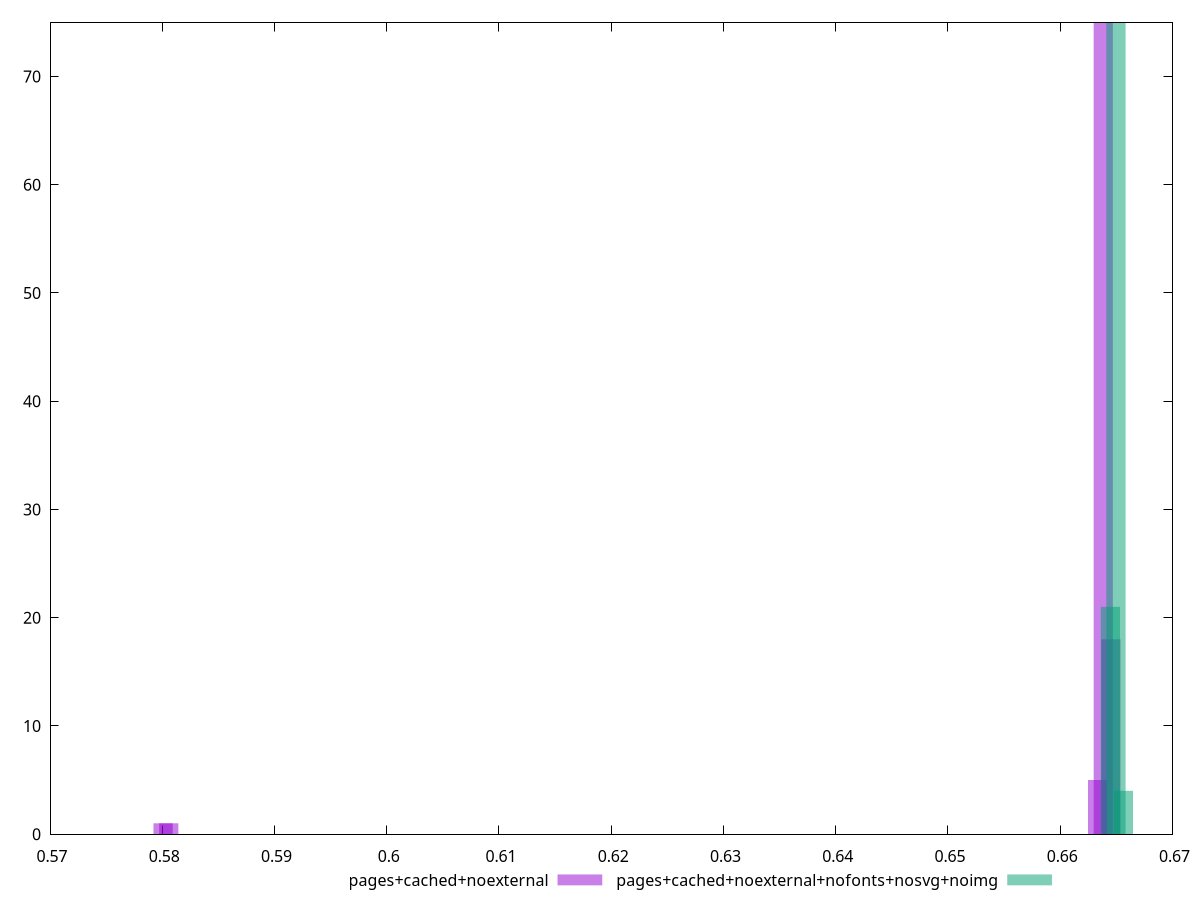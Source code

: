 $_pagesCachedNoexternal <<EOF
0.6638319711523736 75
0.6645060833343003 18
0.6633263870159285 5
0.5805791166844191 1
0.580073532547974 1
EOF
$_pagesCachedNoexternalNofontsNosvgNoimg <<EOF
0.6644677779358453 21
0.6649640197416227 75
0.6656256754826592 4
EOF
set key outside below
set terminal pngcairo
set output "report_00004_2020-11-02T20-21-41.718Z/uses-rel-preload/uses-rel-preload_pages+cached+noexternal_pages+cached+noexternal+nofonts+nosvg+noimg+hist.png"
set boxwidth 0.0017110428586937032
set style fill transparent solid 0.5 noborder
set yrange [0:75]
plot $_pagesCachedNoexternal title "pages+cached+noexternal" with boxes ,$_pagesCachedNoexternalNofontsNosvgNoimg title "pages+cached+noexternal+nofonts+nosvg+noimg" with boxes ,